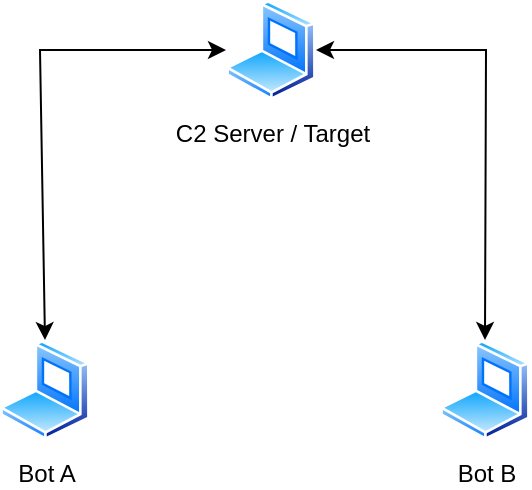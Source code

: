 <mxfile version="26.0.4">
  <diagram name="Page-1" id="2eNQ2De_FF8cDWgZuwLs">
    <mxGraphModel dx="850" dy="761" grid="1" gridSize="10" guides="1" tooltips="1" connect="1" arrows="1" fold="1" page="1" pageScale="1" pageWidth="850" pageHeight="1100" math="0" shadow="0">
      <root>
        <mxCell id="0" />
        <mxCell id="1" parent="0" />
        <mxCell id="yX-RTb8ljuFA6NU9ALvb-1" value="Bot B" style="image;aspect=fixed;perimeter=ellipsePerimeter;html=1;align=center;shadow=0;dashed=0;spacingTop=3;image=img/lib/active_directory/laptop_client.svg;" vertex="1" parent="1">
          <mxGeometry x="510" y="430" width="45" height="50" as="geometry" />
        </mxCell>
        <mxCell id="yX-RTb8ljuFA6NU9ALvb-2" value="Bot A" style="image;aspect=fixed;perimeter=ellipsePerimeter;html=1;align=center;shadow=0;dashed=0;spacingTop=3;image=img/lib/active_directory/laptop_client.svg;" vertex="1" parent="1">
          <mxGeometry x="290" y="430" width="45" height="50" as="geometry" />
        </mxCell>
        <mxCell id="yX-RTb8ljuFA6NU9ALvb-3" value="C2 Server / Target" style="image;aspect=fixed;perimeter=ellipsePerimeter;html=1;align=center;shadow=0;dashed=0;spacingTop=3;image=img/lib/active_directory/laptop_client.svg;" vertex="1" parent="1">
          <mxGeometry x="403" y="260" width="45" height="50" as="geometry" />
        </mxCell>
        <mxCell id="yX-RTb8ljuFA6NU9ALvb-6" value="" style="endArrow=classic;startArrow=classic;html=1;rounded=0;exitX=0.5;exitY=0;exitDx=0;exitDy=0;entryX=0;entryY=0.5;entryDx=0;entryDy=0;" edge="1" parent="1" source="yX-RTb8ljuFA6NU9ALvb-2" target="yX-RTb8ljuFA6NU9ALvb-3">
          <mxGeometry width="50" height="50" relative="1" as="geometry">
            <mxPoint x="360" y="350" as="sourcePoint" />
            <mxPoint x="410" y="300" as="targetPoint" />
            <Array as="points">
              <mxPoint x="310" y="285" />
            </Array>
          </mxGeometry>
        </mxCell>
        <mxCell id="yX-RTb8ljuFA6NU9ALvb-7" value="" style="endArrow=classic;startArrow=classic;html=1;rounded=0;exitX=0.5;exitY=0;exitDx=0;exitDy=0;entryX=1;entryY=0.5;entryDx=0;entryDy=0;" edge="1" parent="1" source="yX-RTb8ljuFA6NU9ALvb-1" target="yX-RTb8ljuFA6NU9ALvb-3">
          <mxGeometry width="50" height="50" relative="1" as="geometry">
            <mxPoint x="530" y="390" as="sourcePoint" />
            <mxPoint x="580" y="340" as="targetPoint" />
            <Array as="points">
              <mxPoint x="533" y="285" />
            </Array>
          </mxGeometry>
        </mxCell>
      </root>
    </mxGraphModel>
  </diagram>
</mxfile>
